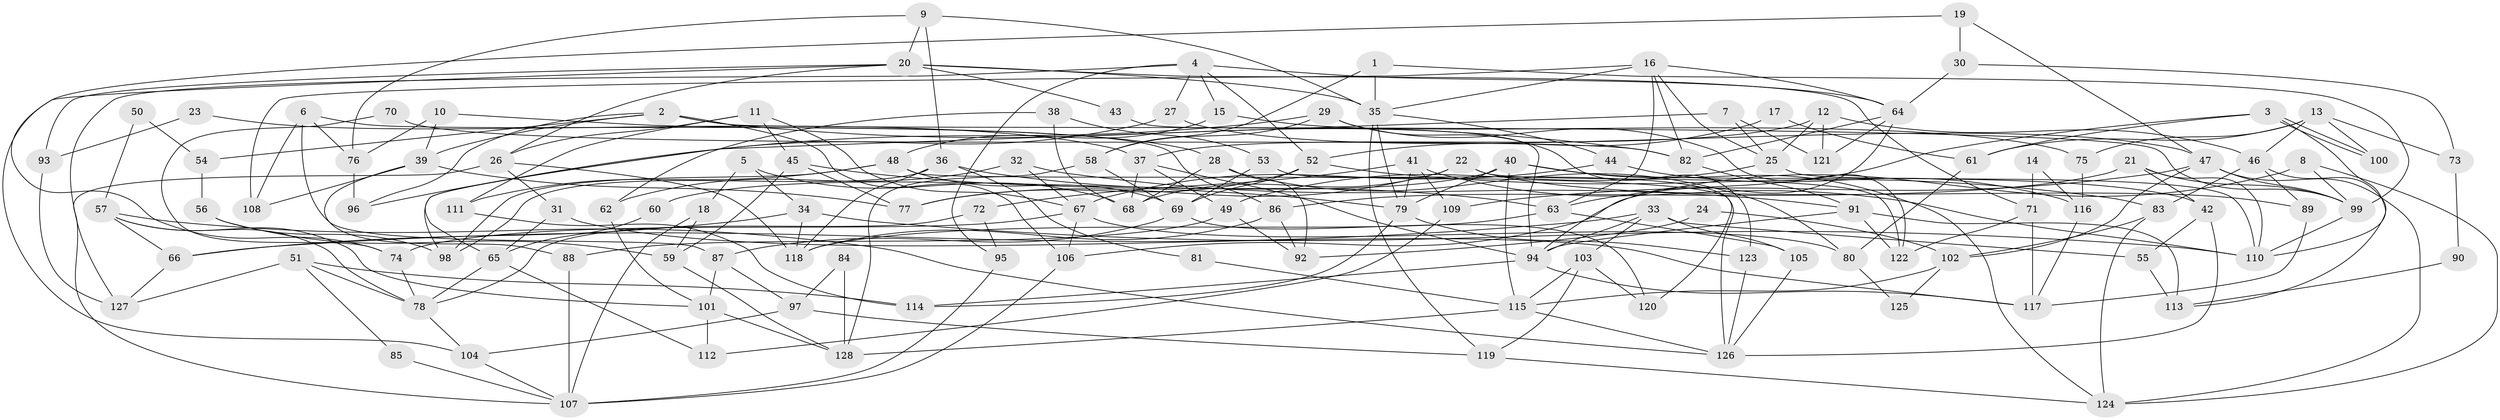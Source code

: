 // Generated by graph-tools (version 1.1) at 2025/26/03/09/25 03:26:10]
// undirected, 128 vertices, 256 edges
graph export_dot {
graph [start="1"]
  node [color=gray90,style=filled];
  1;
  2;
  3;
  4;
  5;
  6;
  7;
  8;
  9;
  10;
  11;
  12;
  13;
  14;
  15;
  16;
  17;
  18;
  19;
  20;
  21;
  22;
  23;
  24;
  25;
  26;
  27;
  28;
  29;
  30;
  31;
  32;
  33;
  34;
  35;
  36;
  37;
  38;
  39;
  40;
  41;
  42;
  43;
  44;
  45;
  46;
  47;
  48;
  49;
  50;
  51;
  52;
  53;
  54;
  55;
  56;
  57;
  58;
  59;
  60;
  61;
  62;
  63;
  64;
  65;
  66;
  67;
  68;
  69;
  70;
  71;
  72;
  73;
  74;
  75;
  76;
  77;
  78;
  79;
  80;
  81;
  82;
  83;
  84;
  85;
  86;
  87;
  88;
  89;
  90;
  91;
  92;
  93;
  94;
  95;
  96;
  97;
  98;
  99;
  100;
  101;
  102;
  103;
  104;
  105;
  106;
  107;
  108;
  109;
  110;
  111;
  112;
  113;
  114;
  115;
  116;
  117;
  118;
  119;
  120;
  121;
  122;
  123;
  124;
  125;
  126;
  127;
  128;
  1 -- 99;
  1 -- 35;
  1 -- 58;
  2 -- 99;
  2 -- 82;
  2 -- 39;
  2 -- 54;
  2 -- 96;
  2 -- 106;
  3 -- 100;
  3 -- 100;
  3 -- 110;
  3 -- 61;
  3 -- 63;
  4 -- 64;
  4 -- 52;
  4 -- 15;
  4 -- 27;
  4 -- 95;
  4 -- 127;
  5 -- 18;
  5 -- 68;
  5 -- 34;
  6 -- 86;
  6 -- 108;
  6 -- 76;
  6 -- 87;
  7 -- 96;
  7 -- 25;
  7 -- 121;
  8 -- 106;
  8 -- 124;
  8 -- 99;
  9 -- 36;
  9 -- 20;
  9 -- 35;
  9 -- 76;
  10 -- 39;
  10 -- 76;
  10 -- 28;
  11 -- 67;
  11 -- 111;
  11 -- 26;
  11 -- 45;
  12 -- 121;
  12 -- 25;
  12 -- 37;
  12 -- 46;
  13 -- 46;
  13 -- 61;
  13 -- 73;
  13 -- 75;
  13 -- 100;
  14 -- 71;
  14 -- 116;
  15 -- 48;
  15 -- 75;
  16 -- 63;
  16 -- 25;
  16 -- 35;
  16 -- 64;
  16 -- 82;
  16 -- 108;
  17 -- 52;
  17 -- 61;
  18 -- 59;
  18 -- 107;
  19 -- 74;
  19 -- 47;
  19 -- 30;
  20 -- 71;
  20 -- 35;
  20 -- 26;
  20 -- 43;
  20 -- 93;
  20 -- 104;
  21 -- 110;
  21 -- 99;
  21 -- 42;
  21 -- 86;
  22 -- 89;
  22 -- 122;
  22 -- 68;
  22 -- 77;
  23 -- 93;
  23 -- 37;
  24 -- 92;
  24 -- 102;
  25 -- 49;
  25 -- 110;
  26 -- 31;
  26 -- 107;
  26 -- 118;
  27 -- 65;
  27 -- 47;
  28 -- 92;
  28 -- 68;
  28 -- 80;
  29 -- 123;
  29 -- 58;
  29 -- 98;
  29 -- 122;
  30 -- 64;
  30 -- 73;
  31 -- 117;
  31 -- 65;
  32 -- 91;
  32 -- 62;
  32 -- 67;
  33 -- 94;
  33 -- 66;
  33 -- 55;
  33 -- 103;
  33 -- 105;
  34 -- 118;
  34 -- 66;
  34 -- 110;
  35 -- 44;
  35 -- 79;
  35 -- 119;
  36 -- 98;
  36 -- 118;
  36 -- 63;
  36 -- 81;
  37 -- 68;
  37 -- 49;
  37 -- 94;
  38 -- 53;
  38 -- 68;
  38 -- 62;
  39 -- 77;
  39 -- 88;
  39 -- 108;
  40 -- 79;
  40 -- 42;
  40 -- 60;
  40 -- 115;
  40 -- 124;
  41 -- 109;
  41 -- 110;
  41 -- 72;
  41 -- 79;
  42 -- 126;
  42 -- 55;
  43 -- 94;
  44 -- 67;
  44 -- 116;
  45 -- 79;
  45 -- 59;
  45 -- 77;
  46 -- 113;
  46 -- 83;
  46 -- 89;
  47 -- 102;
  47 -- 99;
  47 -- 109;
  47 -- 124;
  48 -- 126;
  48 -- 69;
  48 -- 98;
  48 -- 111;
  49 -- 88;
  49 -- 92;
  50 -- 57;
  50 -- 54;
  51 -- 78;
  51 -- 127;
  51 -- 85;
  51 -- 114;
  52 -- 83;
  52 -- 77;
  52 -- 69;
  53 -- 120;
  53 -- 69;
  54 -- 56;
  55 -- 113;
  56 -- 98;
  56 -- 59;
  57 -- 126;
  57 -- 101;
  57 -- 66;
  57 -- 78;
  58 -- 69;
  58 -- 128;
  59 -- 128;
  60 -- 65;
  61 -- 80;
  62 -- 101;
  63 -- 105;
  63 -- 118;
  64 -- 94;
  64 -- 82;
  64 -- 121;
  65 -- 78;
  65 -- 112;
  66 -- 127;
  67 -- 106;
  67 -- 74;
  67 -- 80;
  69 -- 87;
  69 -- 120;
  70 -- 82;
  70 -- 74;
  71 -- 117;
  71 -- 122;
  72 -- 95;
  72 -- 78;
  73 -- 90;
  74 -- 78;
  75 -- 116;
  76 -- 96;
  78 -- 104;
  79 -- 114;
  79 -- 123;
  80 -- 125;
  81 -- 115;
  82 -- 91;
  83 -- 124;
  83 -- 102;
  84 -- 97;
  84 -- 128;
  85 -- 107;
  86 -- 118;
  86 -- 92;
  87 -- 97;
  87 -- 101;
  88 -- 107;
  89 -- 117;
  90 -- 113;
  91 -- 94;
  91 -- 113;
  91 -- 122;
  93 -- 127;
  94 -- 114;
  94 -- 117;
  95 -- 107;
  97 -- 104;
  97 -- 119;
  99 -- 110;
  101 -- 128;
  101 -- 112;
  102 -- 115;
  102 -- 125;
  103 -- 119;
  103 -- 115;
  103 -- 120;
  104 -- 107;
  105 -- 126;
  106 -- 107;
  109 -- 112;
  111 -- 114;
  115 -- 126;
  115 -- 128;
  116 -- 117;
  119 -- 124;
  123 -- 126;
}
